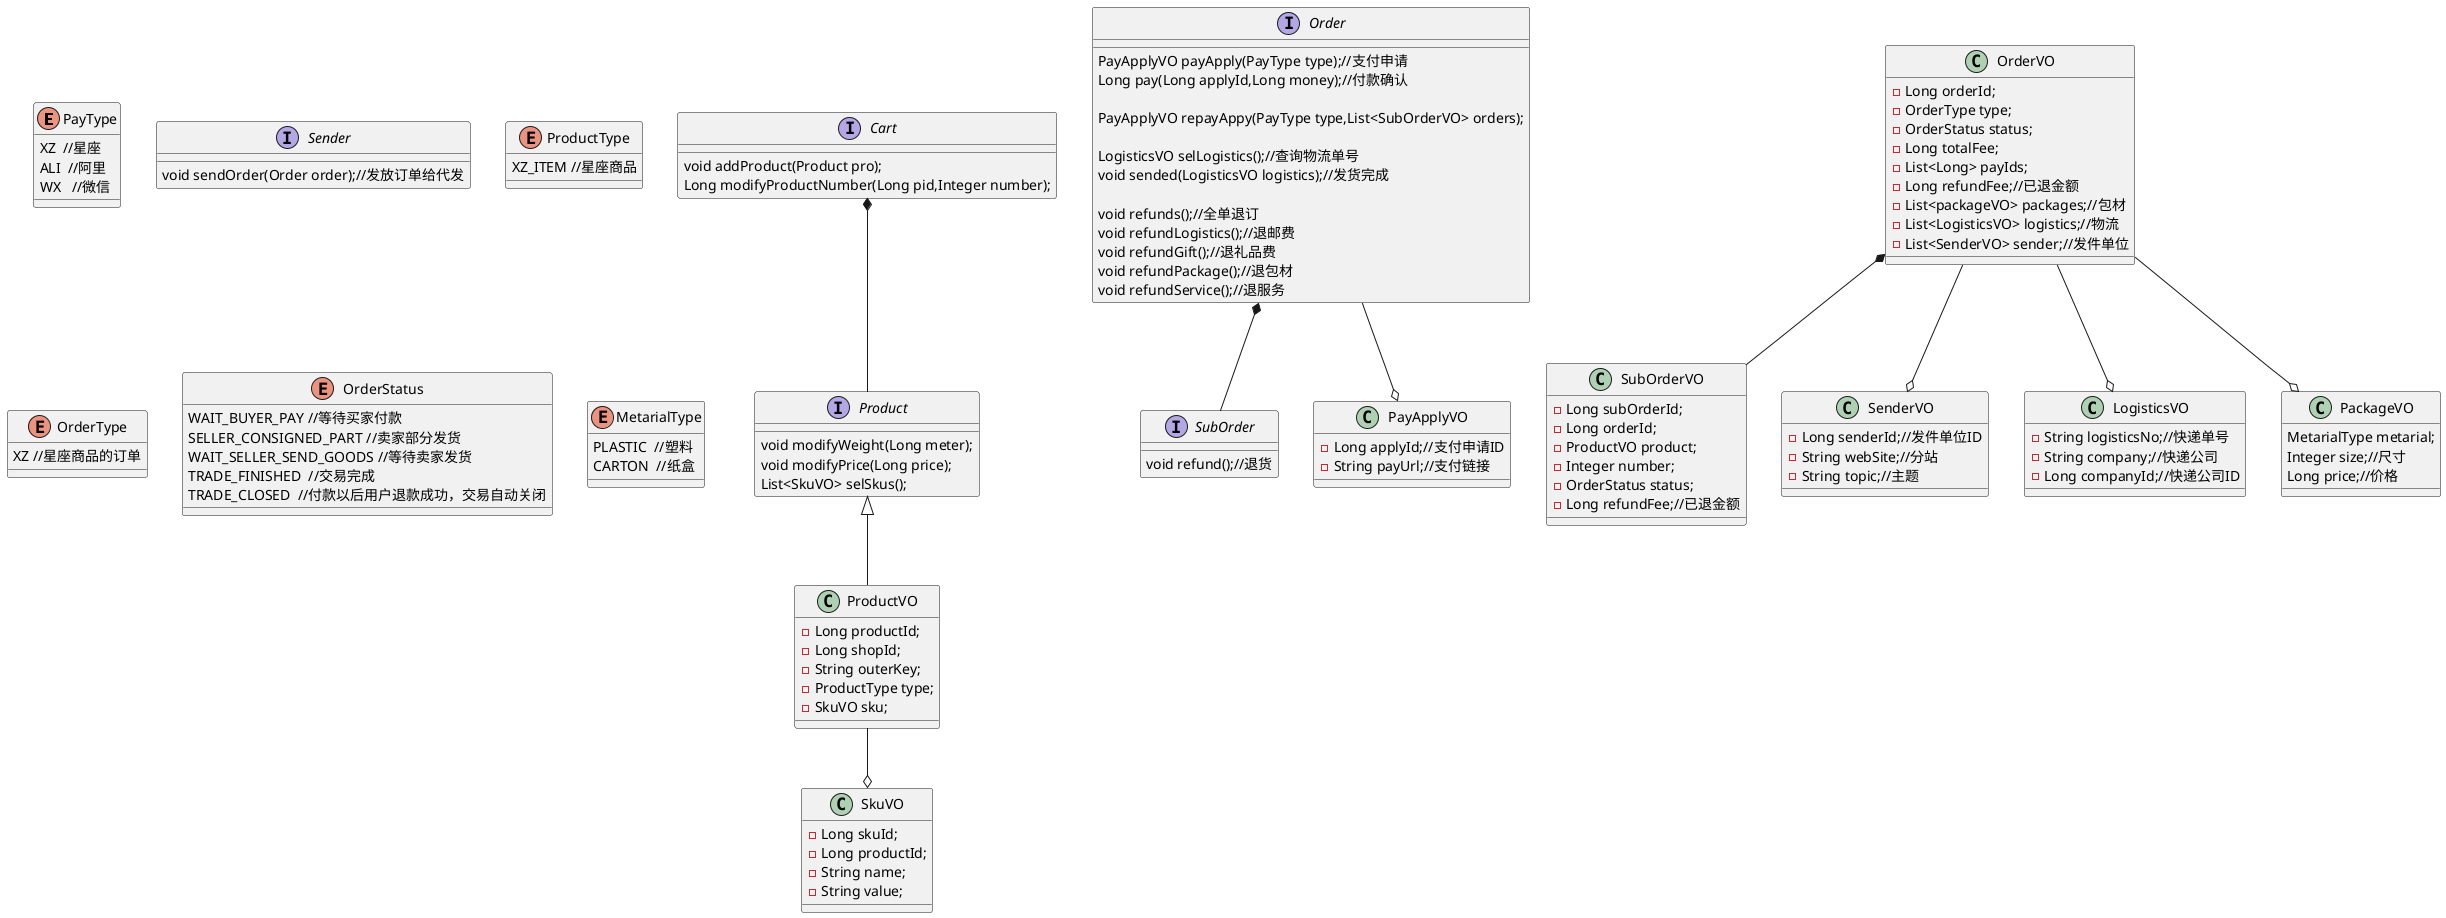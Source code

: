 @startuml
enum PayType{
XZ  //星座
ALI  //阿里
WX   //微信
}
interface Cart{
void addProduct(Product pro);
Long modifyProductNumber(Long pid,Integer number);
}
interface Order{
PayApplyVO payApply(PayType type);//支付申请
Long pay(Long applyId,Long money);//付款确认

PayApplyVO repayAppy(PayType type,List<SubOrderVO> orders);

LogisticsVO selLogistics();//查询物流单号
void sended(LogisticsVO logistics);//发货完成

void refunds();//全单退订
void refundLogistics();//退邮费
void refundGift();//退礼品费
void refundPackage();//退包材
void refundService();//退服务
}
interface SubOrder{
void refund();//退货

}
interface Product{
void modifyWeight(Long meter);
void modifyPrice(Long price);
List<SkuVO> selSkus();
}
interface Sender{
void sendOrder(Order order);//发放订单给代发
}

class OrderVO{
-Long orderId;
-OrderType type;
-OrderStatus status;
-Long totalFee;
-List<Long> payIds;
-Long refundFee;//已退金额
-List<packageVO> packages;//包材
-List<LogisticsVO> logistics;//物流
-List<SenderVO> sender;//发件单位
}

class SubOrderVO{
-Long subOrderId;
-Long orderId;
-ProductVO product;
-Integer number;
-OrderStatus status;
-Long refundFee;//已退金额
}

enum ProductType{
XZ_ITEM //星座商品

}

enum OrderType{
XZ //星座商品的订单

}

enum OrderStatus{
WAIT_BUYER_PAY //等待买家付款
SELLER_CONSIGNED_PART //卖家部分发货
WAIT_SELLER_SEND_GOODS //等待卖家发货
TRADE_FINISHED  //交易完成
TRADE_CLOSED  //付款以后用户退款成功，交易自动关闭

}

enum MetarialType{
PLASTIC  //塑料
CARTON  //纸盒
}

class ProductVO{
-Long productId;
-Long shopId;
-String outerKey;
-ProductType type;
-SkuVO sku;
}

class SkuVO{
-Long skuId;
-Long productId;
-String name;
-String value;
}

class PayApplyVO{
-Long applyId;//支付申请ID
-String payUrl;//支付链接
}

class SenderVO{
-Long senderId;//发件单位ID
-String webSite;//分站
-String topic;//主题
}

class LogisticsVO{
-String logisticsNo;//快递单号
-String company;//快递公司
-Long companyId;//快递公司ID
}

class PackageVO{
MetarialType metarial;
Integer size;//尺寸
Long price;//价格
}

Cart *-- Product
Product <|-- ProductVO
ProductVO --o SkuVO

Order *-- SubOrder
OrderVO *-- SubOrderVO

OrderVO --o SenderVO
OrderVO --o PackageVO
OrderVO --o LogisticsVO

Order --o PayApplyVO


@enduml